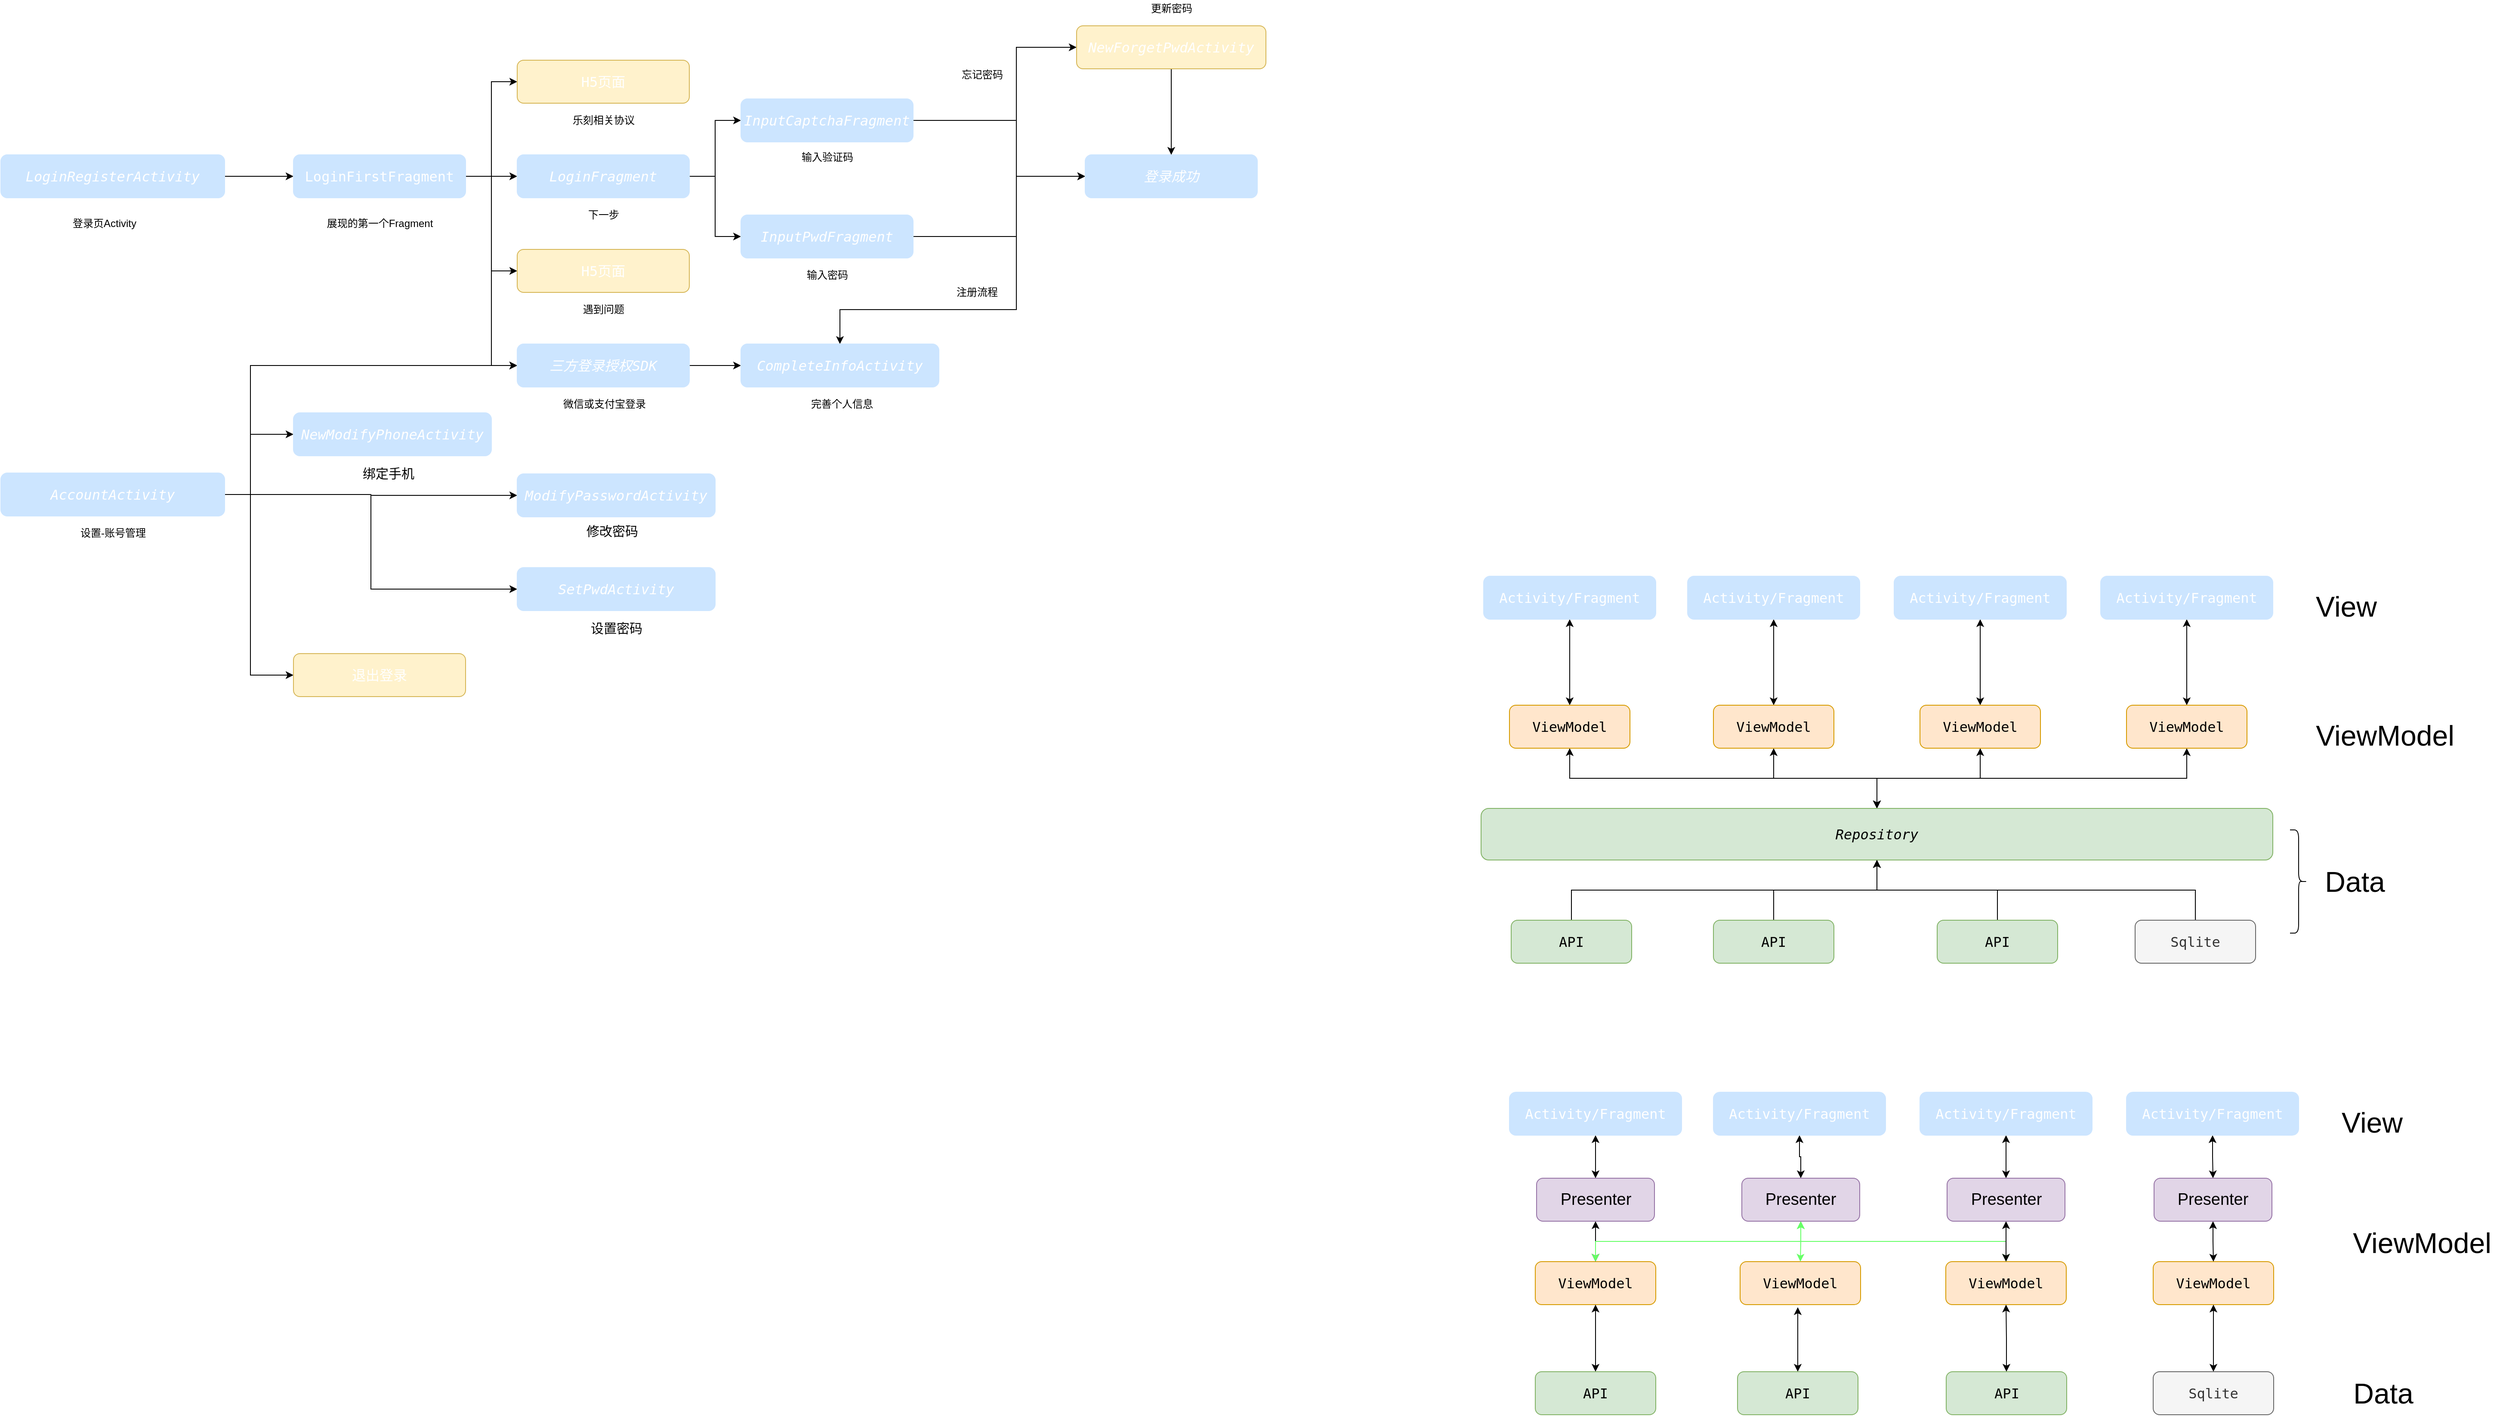 <mxfile version="14.8.4" type="github">
  <diagram id="nYQA_SCFP9z7AsmTdMuE" name="第 1 页">
    <mxGraphModel dx="1977" dy="1288" grid="1" gridSize="10" guides="1" tooltips="1" connect="1" arrows="1" fold="1" page="1" pageScale="1" pageWidth="3300" pageHeight="2339" math="0" shadow="0">
      <root>
        <mxCell id="0" />
        <mxCell id="1" parent="0" />
        <mxCell id="pK-iJ0P--daHXMUOZHyA-3" style="edgeStyle=orthogonalEdgeStyle;rounded=0;orthogonalLoop=1;jettySize=auto;html=1;exitX=1;exitY=0.5;exitDx=0;exitDy=0;fontColor=#FFFFFF;" parent="1" source="pK-iJ0P--daHXMUOZHyA-1" target="pK-iJ0P--daHXMUOZHyA-2" edge="1">
          <mxGeometry relative="1" as="geometry" />
        </mxCell>
        <mxCell id="pK-iJ0P--daHXMUOZHyA-1" value="&lt;pre style=&quot;font-family: menlo, monospace; font-size: 12pt;&quot;&gt;&lt;span style=&quot;font-style: italic;&quot;&gt;LoginRegisterActivity&lt;/span&gt;&lt;/pre&gt;" style="rounded=1;whiteSpace=wrap;html=1;fillColor=#cce5ff;fontColor=#FFFFFF;labelBackgroundColor=none;strokeColor=#CCE5FF;" parent="1" vertex="1">
          <mxGeometry x="220" y="490" width="260" height="50" as="geometry" />
        </mxCell>
        <mxCell id="pK-iJ0P--daHXMUOZHyA-9" style="edgeStyle=orthogonalEdgeStyle;rounded=0;orthogonalLoop=1;jettySize=auto;html=1;exitX=1;exitY=0.5;exitDx=0;exitDy=0;entryX=0;entryY=0.5;entryDx=0;entryDy=0;fontColor=#000000;" parent="1" source="pK-iJ0P--daHXMUOZHyA-2" target="pK-iJ0P--daHXMUOZHyA-6" edge="1">
          <mxGeometry relative="1" as="geometry" />
        </mxCell>
        <mxCell id="pK-iJ0P--daHXMUOZHyA-10" style="edgeStyle=orthogonalEdgeStyle;rounded=0;orthogonalLoop=1;jettySize=auto;html=1;exitX=1;exitY=0.5;exitDx=0;exitDy=0;entryX=0;entryY=0.5;entryDx=0;entryDy=0;fontColor=#000000;" parent="1" source="pK-iJ0P--daHXMUOZHyA-2" target="pK-iJ0P--daHXMUOZHyA-7" edge="1">
          <mxGeometry relative="1" as="geometry" />
        </mxCell>
        <mxCell id="pK-iJ0P--daHXMUOZHyA-11" style="edgeStyle=orthogonalEdgeStyle;rounded=0;orthogonalLoop=1;jettySize=auto;html=1;exitX=1;exitY=0.5;exitDx=0;exitDy=0;entryX=0;entryY=0.5;entryDx=0;entryDy=0;fontColor=#000000;" parent="1" source="pK-iJ0P--daHXMUOZHyA-2" target="pK-iJ0P--daHXMUOZHyA-8" edge="1">
          <mxGeometry relative="1" as="geometry" />
        </mxCell>
        <mxCell id="pK-iJ0P--daHXMUOZHyA-42" style="edgeStyle=orthogonalEdgeStyle;rounded=0;orthogonalLoop=1;jettySize=auto;html=1;exitX=1;exitY=0.5;exitDx=0;exitDy=0;entryX=0;entryY=0.5;entryDx=0;entryDy=0;fontSize=15;fontColor=#000000;" parent="1" source="pK-iJ0P--daHXMUOZHyA-2" target="pK-iJ0P--daHXMUOZHyA-38" edge="1">
          <mxGeometry relative="1" as="geometry" />
        </mxCell>
        <mxCell id="pK-iJ0P--daHXMUOZHyA-2" value="&lt;pre style=&quot;font-family: menlo, monospace; font-size: 12pt;&quot;&gt;LoginFirstFragment&lt;/pre&gt;" style="rounded=1;whiteSpace=wrap;html=1;labelBackgroundColor=none;fontColor=#FFFFFF;fillColor=#CCE5FF;strokeColor=#CCE5FF;" parent="1" vertex="1">
          <mxGeometry x="560" y="490" width="200" height="50" as="geometry" />
        </mxCell>
        <mxCell id="pK-iJ0P--daHXMUOZHyA-4" value="&lt;font color=&quot;#000000&quot;&gt;登录页Activity&lt;/font&gt;" style="text;html=1;align=center;verticalAlign=middle;resizable=0;points=[];autosize=1;strokeColor=none;fontColor=#FFFFFF;" parent="1" vertex="1">
          <mxGeometry x="295" y="560" width="90" height="20" as="geometry" />
        </mxCell>
        <mxCell id="pK-iJ0P--daHXMUOZHyA-5" value="展现的第一个Fragment&lt;br&gt;" style="text;html=1;align=center;verticalAlign=middle;resizable=0;points=[];autosize=1;strokeColor=none;" parent="1" vertex="1">
          <mxGeometry x="590" y="560" width="140" height="20" as="geometry" />
        </mxCell>
        <mxCell id="pK-iJ0P--daHXMUOZHyA-6" value="&lt;pre style=&quot;font-family: &amp;#34;menlo&amp;#34; , monospace ; font-size: 12pt&quot;&gt;H5页面&lt;/pre&gt;" style="rounded=1;whiteSpace=wrap;html=1;fillColor=#fff2cc;strokeColor=#d6b656;labelBackgroundColor=none;fontColor=#FFFFFF;" parent="1" vertex="1">
          <mxGeometry x="820" y="380" width="200" height="50" as="geometry" />
        </mxCell>
        <mxCell id="pK-iJ0P--daHXMUOZHyA-20" style="edgeStyle=orthogonalEdgeStyle;rounded=0;orthogonalLoop=1;jettySize=auto;html=1;exitX=1;exitY=0.5;exitDx=0;exitDy=0;entryX=0;entryY=0.5;entryDx=0;entryDy=0;fontColor=#000000;" parent="1" source="pK-iJ0P--daHXMUOZHyA-7" target="pK-iJ0P--daHXMUOZHyA-18" edge="1">
          <mxGeometry relative="1" as="geometry" />
        </mxCell>
        <mxCell id="pK-iJ0P--daHXMUOZHyA-21" style="edgeStyle=orthogonalEdgeStyle;rounded=0;orthogonalLoop=1;jettySize=auto;html=1;exitX=1;exitY=0.5;exitDx=0;exitDy=0;entryX=0;entryY=0.5;entryDx=0;entryDy=0;fontColor=#000000;" parent="1" source="pK-iJ0P--daHXMUOZHyA-7" target="pK-iJ0P--daHXMUOZHyA-19" edge="1">
          <mxGeometry relative="1" as="geometry" />
        </mxCell>
        <mxCell id="pK-iJ0P--daHXMUOZHyA-7" value="&lt;pre style=&quot;font-family: &amp;#34;menlo&amp;#34; , monospace ; font-size: 12pt&quot;&gt;&lt;pre style=&quot;font-family: &amp;#34;menlo&amp;#34; , monospace ; font-size: 12pt&quot;&gt;&lt;span style=&quot;font-style: italic&quot;&gt;LoginFragment&lt;/span&gt;&lt;/pre&gt;&lt;/pre&gt;" style="rounded=1;whiteSpace=wrap;html=1;labelBackgroundColor=none;fontColor=#FFFFFF;fillColor=#CCE5FF;strokeColor=#CCE5FF;" parent="1" vertex="1">
          <mxGeometry x="820" y="490" width="200" height="50" as="geometry" />
        </mxCell>
        <mxCell id="pK-iJ0P--daHXMUOZHyA-8" value="&lt;pre style=&quot;font-family: &amp;#34;menlo&amp;#34; , monospace ; font-size: 12pt&quot;&gt;H5页面&lt;/pre&gt;" style="rounded=1;whiteSpace=wrap;html=1;fillColor=#fff2cc;strokeColor=#d6b656;labelBackgroundColor=none;fontColor=#FFFFFF;" parent="1" vertex="1">
          <mxGeometry x="820" y="600" width="200" height="50" as="geometry" />
        </mxCell>
        <mxCell id="pK-iJ0P--daHXMUOZHyA-12" value="乐刻相关协议" style="text;html=1;align=center;verticalAlign=middle;resizable=0;points=[];autosize=1;strokeColor=none;" parent="1" vertex="1">
          <mxGeometry x="875" y="440" width="90" height="20" as="geometry" />
        </mxCell>
        <mxCell id="pK-iJ0P--daHXMUOZHyA-13" value="下一步" style="text;html=1;align=center;verticalAlign=middle;resizable=0;points=[];autosize=1;strokeColor=none;" parent="1" vertex="1">
          <mxGeometry x="895" y="550" width="50" height="20" as="geometry" />
        </mxCell>
        <mxCell id="pK-iJ0P--daHXMUOZHyA-14" value="遇到问题" style="text;html=1;align=center;verticalAlign=middle;resizable=0;points=[];autosize=1;strokeColor=none;" parent="1" vertex="1">
          <mxGeometry x="890" y="660" width="60" height="20" as="geometry" />
        </mxCell>
        <mxCell id="pK-iJ0P--daHXMUOZHyA-27" style="edgeStyle=orthogonalEdgeStyle;rounded=0;orthogonalLoop=1;jettySize=auto;html=1;exitX=1;exitY=0.5;exitDx=0;exitDy=0;entryX=0;entryY=0.5;entryDx=0;entryDy=0;fontColor=#000000;" parent="1" source="pK-iJ0P--daHXMUOZHyA-18" target="pK-iJ0P--daHXMUOZHyA-26" edge="1">
          <mxGeometry relative="1" as="geometry">
            <Array as="points">
              <mxPoint x="1400" y="450" />
              <mxPoint x="1400" y="515" />
            </Array>
          </mxGeometry>
        </mxCell>
        <mxCell id="pK-iJ0P--daHXMUOZHyA-50" style="edgeStyle=orthogonalEdgeStyle;rounded=0;orthogonalLoop=1;jettySize=auto;html=1;exitX=1;exitY=0.5;exitDx=0;exitDy=0;fontSize=15;fontColor=#000000;" parent="1" source="pK-iJ0P--daHXMUOZHyA-18" target="pK-iJ0P--daHXMUOZHyA-46" edge="1">
          <mxGeometry relative="1" as="geometry">
            <Array as="points">
              <mxPoint x="1400" y="450" />
              <mxPoint x="1400" y="670" />
              <mxPoint x="1195" y="670" />
            </Array>
          </mxGeometry>
        </mxCell>
        <mxCell id="pK-iJ0P--daHXMUOZHyA-18" value="&lt;pre style=&quot;font-family: &amp;#34;menlo&amp;#34; , monospace ; font-size: 12pt&quot;&gt;&lt;pre style=&quot;font-family: &amp;#34;menlo&amp;#34; , monospace ; font-size: 12pt&quot;&gt;&lt;pre style=&quot;font-family: &amp;#34;menlo&amp;#34; , monospace ; font-size: 12pt&quot;&gt;&lt;span style=&quot;font-style: italic&quot;&gt;InputCaptchaFragment&lt;/span&gt;&lt;/pre&gt;&lt;/pre&gt;&lt;/pre&gt;" style="rounded=1;whiteSpace=wrap;html=1;labelBackgroundColor=none;fontColor=#FFFFFF;fillColor=#CCE5FF;strokeColor=#CCE5FF;" parent="1" vertex="1">
          <mxGeometry x="1080" y="425" width="200" height="50" as="geometry" />
        </mxCell>
        <mxCell id="pK-iJ0P--daHXMUOZHyA-28" style="edgeStyle=orthogonalEdgeStyle;rounded=0;orthogonalLoop=1;jettySize=auto;html=1;exitX=1;exitY=0.5;exitDx=0;exitDy=0;entryX=0;entryY=0.5;entryDx=0;entryDy=0;fontColor=#000000;" parent="1" source="pK-iJ0P--daHXMUOZHyA-19" target="pK-iJ0P--daHXMUOZHyA-26" edge="1">
          <mxGeometry relative="1" as="geometry">
            <Array as="points">
              <mxPoint x="1400" y="585" />
              <mxPoint x="1400" y="515" />
            </Array>
          </mxGeometry>
        </mxCell>
        <mxCell id="pK-iJ0P--daHXMUOZHyA-48" style="edgeStyle=orthogonalEdgeStyle;rounded=0;orthogonalLoop=1;jettySize=auto;html=1;exitX=1;exitY=0.5;exitDx=0;exitDy=0;entryX=0;entryY=0.5;entryDx=0;entryDy=0;fontSize=15;fontColor=#000000;" parent="1" source="pK-iJ0P--daHXMUOZHyA-19" target="pK-iJ0P--daHXMUOZHyA-31" edge="1">
          <mxGeometry relative="1" as="geometry">
            <Array as="points">
              <mxPoint x="1400" y="585" />
              <mxPoint x="1400" y="365" />
            </Array>
          </mxGeometry>
        </mxCell>
        <mxCell id="pK-iJ0P--daHXMUOZHyA-19" value="&lt;pre style=&quot;font-family: &amp;#34;menlo&amp;#34; , monospace ; font-size: 12pt&quot;&gt;&lt;pre style=&quot;font-family: &amp;#34;menlo&amp;#34; , monospace ; font-size: 12pt&quot;&gt;&lt;pre style=&quot;font-family: &amp;#34;menlo&amp;#34; , monospace ; font-size: 12pt&quot;&gt;&lt;span style=&quot;font-style: italic&quot;&gt;InputPwdFragment&lt;/span&gt;&lt;/pre&gt;&lt;/pre&gt;&lt;/pre&gt;" style="rounded=1;whiteSpace=wrap;html=1;labelBackgroundColor=none;fontColor=#FFFFFF;fillColor=#CCE5FF;strokeColor=#CCE5FF;" parent="1" vertex="1">
          <mxGeometry x="1080" y="560" width="200" height="50" as="geometry" />
        </mxCell>
        <mxCell id="pK-iJ0P--daHXMUOZHyA-22" value="输入验证码" style="text;html=1;align=center;verticalAlign=middle;resizable=0;points=[];autosize=1;strokeColor=none;" parent="1" vertex="1">
          <mxGeometry x="1140" y="483" width="80" height="20" as="geometry" />
        </mxCell>
        <mxCell id="pK-iJ0P--daHXMUOZHyA-23" value="输入密码" style="text;html=1;align=center;verticalAlign=middle;resizable=0;points=[];autosize=1;strokeColor=none;" parent="1" vertex="1">
          <mxGeometry x="1150" y="620" width="60" height="20" as="geometry" />
        </mxCell>
        <mxCell id="pK-iJ0P--daHXMUOZHyA-26" value="&lt;pre style=&quot;font-family: &amp;#34;menlo&amp;#34; , monospace ; font-size: 12pt&quot;&gt;&lt;pre style=&quot;font-family: &amp;#34;menlo&amp;#34; , monospace ; font-size: 12pt&quot;&gt;&lt;span style=&quot;font-style: italic&quot;&gt;登录成功&lt;/span&gt;&lt;/pre&gt;&lt;/pre&gt;" style="rounded=1;whiteSpace=wrap;html=1;labelBackgroundColor=none;fontColor=#FFFFFF;fillColor=#CCE5FF;strokeColor=#CCE5FF;" parent="1" vertex="1">
          <mxGeometry x="1480" y="490" width="200" height="50" as="geometry" />
        </mxCell>
        <mxCell id="pK-iJ0P--daHXMUOZHyA-30" value="忘记密码" style="text;html=1;align=center;verticalAlign=middle;resizable=0;points=[];autosize=1;strokeColor=none;fontColor=#000000;" parent="1" vertex="1">
          <mxGeometry x="1330" y="387" width="60" height="20" as="geometry" />
        </mxCell>
        <mxCell id="pK-iJ0P--daHXMUOZHyA-49" style="edgeStyle=orthogonalEdgeStyle;rounded=0;orthogonalLoop=1;jettySize=auto;html=1;exitX=0.5;exitY=1;exitDx=0;exitDy=0;fontSize=15;fontColor=#000000;" parent="1" source="pK-iJ0P--daHXMUOZHyA-31" target="pK-iJ0P--daHXMUOZHyA-26" edge="1">
          <mxGeometry relative="1" as="geometry" />
        </mxCell>
        <mxCell id="pK-iJ0P--daHXMUOZHyA-31" value="&lt;pre style=&quot;font-family: &amp;#34;menlo&amp;#34; , monospace ; font-size: 12pt&quot;&gt;&lt;pre style=&quot;font-family: &amp;#34;menlo&amp;#34; , monospace ; font-size: 12pt&quot;&gt;&lt;span style=&quot;font-style: italic&quot;&gt;NewForgetPwdActivity&lt;/span&gt;&lt;/pre&gt;&lt;/pre&gt;" style="rounded=1;whiteSpace=wrap;html=1;fillColor=#fff2cc;strokeColor=#d6b656;labelBackgroundColor=none;fontColor=#FFFFFF;" parent="1" vertex="1">
          <mxGeometry x="1470" y="340" width="220" height="50" as="geometry" />
        </mxCell>
        <mxCell id="pK-iJ0P--daHXMUOZHyA-33" value="更新密码" style="text;html=1;align=center;verticalAlign=middle;resizable=0;points=[];autosize=1;strokeColor=none;fontColor=#000000;" parent="1" vertex="1">
          <mxGeometry x="1550" y="310" width="60" height="20" as="geometry" />
        </mxCell>
        <mxCell id="pK-iJ0P--daHXMUOZHyA-44" style="edgeStyle=orthogonalEdgeStyle;rounded=0;orthogonalLoop=1;jettySize=auto;html=1;exitX=1;exitY=0.5;exitDx=0;exitDy=0;entryX=0;entryY=0.5;entryDx=0;entryDy=0;fontSize=15;fontColor=#000000;" parent="1" source="pK-iJ0P--daHXMUOZHyA-35" target="pK-iJ0P--daHXMUOZHyA-38" edge="1">
          <mxGeometry relative="1" as="geometry">
            <Array as="points">
              <mxPoint x="510" y="885" />
              <mxPoint x="510" y="735" />
            </Array>
          </mxGeometry>
        </mxCell>
        <mxCell id="pK-iJ0P--daHXMUOZHyA-45" style="edgeStyle=orthogonalEdgeStyle;rounded=0;orthogonalLoop=1;jettySize=auto;html=1;exitX=1;exitY=0.5;exitDx=0;exitDy=0;entryX=0;entryY=0.5;entryDx=0;entryDy=0;fontSize=15;fontColor=#000000;" parent="1" source="pK-iJ0P--daHXMUOZHyA-35" target="pK-iJ0P--daHXMUOZHyA-41" edge="1">
          <mxGeometry relative="1" as="geometry">
            <Array as="points">
              <mxPoint x="510" y="885" />
              <mxPoint x="510" y="815" />
            </Array>
          </mxGeometry>
        </mxCell>
        <mxCell id="pK-iJ0P--daHXMUOZHyA-56" style="edgeStyle=orthogonalEdgeStyle;rounded=0;orthogonalLoop=1;jettySize=auto;html=1;exitX=1;exitY=0.5;exitDx=0;exitDy=0;entryX=0;entryY=0.5;entryDx=0;entryDy=0;fontSize=15;fontColor=#000000;" parent="1" source="pK-iJ0P--daHXMUOZHyA-35" target="pK-iJ0P--daHXMUOZHyA-53" edge="1">
          <mxGeometry relative="1" as="geometry" />
        </mxCell>
        <mxCell id="pK-iJ0P--daHXMUOZHyA-57" style="edgeStyle=orthogonalEdgeStyle;rounded=0;orthogonalLoop=1;jettySize=auto;html=1;exitX=1;exitY=0.5;exitDx=0;exitDy=0;entryX=0;entryY=0.5;entryDx=0;entryDy=0;fontSize=15;fontColor=#000000;" parent="1" source="pK-iJ0P--daHXMUOZHyA-35" target="pK-iJ0P--daHXMUOZHyA-54" edge="1">
          <mxGeometry relative="1" as="geometry" />
        </mxCell>
        <mxCell id="pK-iJ0P--daHXMUOZHyA-62" style="edgeStyle=orthogonalEdgeStyle;rounded=0;orthogonalLoop=1;jettySize=auto;html=1;exitX=1;exitY=0.5;exitDx=0;exitDy=0;entryX=0;entryY=0.5;entryDx=0;entryDy=0;fontSize=15;fontColor=#000000;" parent="1" source="pK-iJ0P--daHXMUOZHyA-35" target="pK-iJ0P--daHXMUOZHyA-61" edge="1">
          <mxGeometry relative="1" as="geometry">
            <Array as="points">
              <mxPoint x="510" y="885" />
              <mxPoint x="510" y="1095" />
            </Array>
          </mxGeometry>
        </mxCell>
        <mxCell id="pK-iJ0P--daHXMUOZHyA-35" value="&lt;pre style=&quot;font-family: &amp;#34;menlo&amp;#34; , monospace ; font-size: 12pt&quot;&gt;&lt;pre style=&quot;font-family: &amp;#34;menlo&amp;#34; , monospace ; font-size: 12pt&quot;&gt;&lt;span style=&quot;font-style: italic&quot;&gt;AccountActivity&lt;/span&gt;&lt;/pre&gt;&lt;/pre&gt;" style="rounded=1;whiteSpace=wrap;html=1;fillColor=#cce5ff;fontColor=#FFFFFF;labelBackgroundColor=none;strokeColor=#CCE5FF;" parent="1" vertex="1">
          <mxGeometry x="220" y="860" width="260" height="50" as="geometry" />
        </mxCell>
        <mxCell id="pK-iJ0P--daHXMUOZHyA-37" value="&lt;font color=&quot;#000000&quot;&gt;设置-账号管理&lt;/font&gt;" style="text;html=1;align=center;verticalAlign=middle;resizable=0;points=[];autosize=1;strokeColor=none;fontColor=#FFFFFF;" parent="1" vertex="1">
          <mxGeometry x="305" y="920" width="90" height="20" as="geometry" />
        </mxCell>
        <mxCell id="pK-iJ0P--daHXMUOZHyA-47" style="edgeStyle=orthogonalEdgeStyle;rounded=0;orthogonalLoop=1;jettySize=auto;html=1;exitX=1;exitY=0.5;exitDx=0;exitDy=0;entryX=0;entryY=0.5;entryDx=0;entryDy=0;fontSize=15;fontColor=#000000;" parent="1" source="pK-iJ0P--daHXMUOZHyA-38" target="pK-iJ0P--daHXMUOZHyA-46" edge="1">
          <mxGeometry relative="1" as="geometry" />
        </mxCell>
        <mxCell id="pK-iJ0P--daHXMUOZHyA-38" value="&lt;pre style=&quot;font-family: &amp;#34;menlo&amp;#34; , monospace ; font-size: 12pt&quot;&gt;&lt;pre style=&quot;font-family: &amp;#34;menlo&amp;#34; , monospace ; font-size: 12pt&quot;&gt;&lt;pre style=&quot;font-family: &amp;#34;menlo&amp;#34; , monospace ; font-size: 12pt&quot;&gt;&lt;i&gt;三方登录授权SDK&lt;/i&gt;&lt;/pre&gt;&lt;/pre&gt;&lt;/pre&gt;" style="rounded=1;whiteSpace=wrap;html=1;labelBackgroundColor=none;fontColor=#FFFFFF;fillColor=#CCE5FF;strokeColor=#CCE5FF;" parent="1" vertex="1">
          <mxGeometry x="820" y="710" width="200" height="50" as="geometry" />
        </mxCell>
        <mxCell id="pK-iJ0P--daHXMUOZHyA-41" value="&lt;pre style=&quot;font-family: &amp;#34;menlo&amp;#34; , monospace ; font-size: 12pt&quot;&gt;&lt;pre style=&quot;font-family: &amp;#34;menlo&amp;#34; , monospace ; font-size: 12pt&quot;&gt;&lt;pre style=&quot;font-family: &amp;#34;menlo&amp;#34; , monospace ; font-size: 12pt&quot;&gt;&lt;span style=&quot;font-style: italic&quot;&gt;NewModifyPhoneActivity&lt;/span&gt;&lt;/pre&gt;&lt;/pre&gt;&lt;/pre&gt;" style="rounded=1;whiteSpace=wrap;html=1;labelBackgroundColor=none;fontColor=#FFFFFF;fillColor=#CCE5FF;strokeColor=#CCE5FF;" parent="1" vertex="1">
          <mxGeometry x="560" y="790" width="230" height="50" as="geometry" />
        </mxCell>
        <mxCell id="pK-iJ0P--daHXMUOZHyA-43" value="微信或支付宝登录" style="text;html=1;align=center;verticalAlign=middle;resizable=0;points=[];autosize=1;strokeColor=none;" parent="1" vertex="1">
          <mxGeometry x="866" y="770" width="110" height="20" as="geometry" />
        </mxCell>
        <mxCell id="pK-iJ0P--daHXMUOZHyA-46" value="&lt;pre style=&quot;font-family: &amp;#34;menlo&amp;#34; , monospace ; font-size: 12pt&quot;&gt;&lt;pre style=&quot;font-family: &amp;#34;menlo&amp;#34; , monospace ; font-size: 12pt&quot;&gt;&lt;pre style=&quot;font-family: &amp;#34;menlo&amp;#34; , monospace ; font-size: 12pt&quot;&gt;&lt;pre style=&quot;font-family: &amp;#34;menlo&amp;#34; , monospace ; font-size: 12pt&quot;&gt;&lt;span style=&quot;font-style: italic&quot;&gt;CompleteInfoActivity&lt;/span&gt;&lt;/pre&gt;&lt;/pre&gt;&lt;/pre&gt;&lt;/pre&gt;" style="rounded=1;whiteSpace=wrap;html=1;labelBackgroundColor=none;fontColor=#FFFFFF;fillColor=#CCE5FF;strokeColor=#CCE5FF;" parent="1" vertex="1">
          <mxGeometry x="1080" y="710" width="230" height="50" as="geometry" />
        </mxCell>
        <mxCell id="pK-iJ0P--daHXMUOZHyA-51" value="注册流程" style="text;html=1;align=center;verticalAlign=middle;resizable=0;points=[];autosize=1;strokeColor=none;" parent="1" vertex="1">
          <mxGeometry x="1324" y="640" width="60" height="20" as="geometry" />
        </mxCell>
        <mxCell id="pK-iJ0P--daHXMUOZHyA-52" value="完善个人信息" style="text;html=1;align=center;verticalAlign=middle;resizable=0;points=[];autosize=1;strokeColor=none;" parent="1" vertex="1">
          <mxGeometry x="1152" y="770" width="90" height="20" as="geometry" />
        </mxCell>
        <mxCell id="pK-iJ0P--daHXMUOZHyA-53" value="&lt;pre style=&quot;font-family: &amp;#34;menlo&amp;#34; , monospace ; font-size: 12pt&quot;&gt;&lt;pre style=&quot;font-family: &amp;#34;menlo&amp;#34; , monospace ; font-size: 12pt&quot;&gt;&lt;pre style=&quot;font-family: &amp;#34;menlo&amp;#34; , monospace ; font-size: 12pt&quot;&gt;&lt;pre style=&quot;font-family: &amp;#34;menlo&amp;#34; , monospace ; font-size: 12pt&quot;&gt;&lt;span style=&quot;font-style: italic&quot;&gt;ModifyPasswordActivity&lt;/span&gt;&lt;/pre&gt;&lt;/pre&gt;&lt;/pre&gt;&lt;/pre&gt;" style="rounded=1;whiteSpace=wrap;html=1;labelBackgroundColor=none;fontColor=#FFFFFF;fillColor=#CCE5FF;strokeColor=#CCE5FF;" parent="1" vertex="1">
          <mxGeometry x="820" y="861" width="230" height="50" as="geometry" />
        </mxCell>
        <mxCell id="pK-iJ0P--daHXMUOZHyA-54" value="&lt;pre style=&quot;font-family: &amp;#34;menlo&amp;#34; , monospace ; font-size: 12pt&quot;&gt;&lt;pre style=&quot;font-family: &amp;#34;menlo&amp;#34; , monospace ; font-size: 12pt&quot;&gt;&lt;pre style=&quot;font-family: &amp;#34;menlo&amp;#34; , monospace ; font-size: 12pt&quot;&gt;&lt;pre style=&quot;font-family: &amp;#34;menlo&amp;#34; , monospace ; font-size: 12pt&quot;&gt;&lt;span style=&quot;font-style: italic&quot;&gt;SetPwdActivity&lt;/span&gt;&lt;/pre&gt;&lt;/pre&gt;&lt;/pre&gt;&lt;/pre&gt;" style="rounded=1;whiteSpace=wrap;html=1;labelBackgroundColor=none;fontColor=#FFFFFF;fillColor=#CCE5FF;strokeColor=#CCE5FF;" parent="1" vertex="1">
          <mxGeometry x="820" y="970" width="230" height="50" as="geometry" />
        </mxCell>
        <mxCell id="pK-iJ0P--daHXMUOZHyA-58" value="修改密码" style="text;html=1;align=center;verticalAlign=middle;resizable=0;points=[];autosize=1;strokeColor=none;fontSize=15;fontColor=#000000;" parent="1" vertex="1">
          <mxGeometry x="890" y="917" width="80" height="20" as="geometry" />
        </mxCell>
        <mxCell id="pK-iJ0P--daHXMUOZHyA-59" value="设置密码" style="text;html=1;align=center;verticalAlign=middle;resizable=0;points=[];autosize=1;strokeColor=none;fontSize=15;fontColor=#000000;" parent="1" vertex="1">
          <mxGeometry x="895" y="1030" width="80" height="20" as="geometry" />
        </mxCell>
        <mxCell id="pK-iJ0P--daHXMUOZHyA-60" value="绑定手机" style="text;html=1;align=center;verticalAlign=middle;resizable=0;points=[];autosize=1;strokeColor=none;fontSize=15;fontColor=#000000;" parent="1" vertex="1">
          <mxGeometry x="630" y="850" width="80" height="20" as="geometry" />
        </mxCell>
        <mxCell id="pK-iJ0P--daHXMUOZHyA-61" value="&lt;pre style=&quot;font-family: &amp;#34;menlo&amp;#34; , monospace ; font-size: 12pt&quot;&gt;退出登录&lt;/pre&gt;" style="rounded=1;whiteSpace=wrap;html=1;fillColor=#fff2cc;strokeColor=#d6b656;labelBackgroundColor=none;fontColor=#FFFFFF;" parent="1" vertex="1">
          <mxGeometry x="560" y="1070" width="200" height="50" as="geometry" />
        </mxCell>
        <mxCell id="swmCxyYWp5-1yYj6oShY-10" style="edgeStyle=orthogonalEdgeStyle;rounded=0;orthogonalLoop=1;jettySize=auto;html=1;exitX=0.5;exitY=1;exitDx=0;exitDy=0;entryX=0.5;entryY=0;entryDx=0;entryDy=0;startArrow=classic;startFill=1;" edge="1" parent="1" source="swmCxyYWp5-1yYj6oShY-1" target="swmCxyYWp5-1yYj6oShY-6">
          <mxGeometry relative="1" as="geometry" />
        </mxCell>
        <mxCell id="swmCxyYWp5-1yYj6oShY-1" value="&lt;pre style=&quot;font-family: &amp;#34;menlo&amp;#34; , monospace ; font-size: 12pt&quot;&gt;&lt;pre style=&quot;font-family: &amp;#34;menlo&amp;#34; , monospace ; font-size: 12pt&quot;&gt;Activity/Fragment&lt;/pre&gt;&lt;/pre&gt;" style="rounded=1;whiteSpace=wrap;html=1;labelBackgroundColor=none;fontColor=#FFFFFF;fillColor=#CCE5FF;strokeColor=#CCE5FF;" vertex="1" parent="1">
          <mxGeometry x="2180" y="980" width="200" height="50" as="geometry" />
        </mxCell>
        <mxCell id="swmCxyYWp5-1yYj6oShY-12" style="edgeStyle=orthogonalEdgeStyle;rounded=0;orthogonalLoop=1;jettySize=auto;html=1;exitX=0.5;exitY=1;exitDx=0;exitDy=0;startArrow=classic;startFill=1;" edge="1" parent="1" source="swmCxyYWp5-1yYj6oShY-2" target="swmCxyYWp5-1yYj6oShY-8">
          <mxGeometry relative="1" as="geometry" />
        </mxCell>
        <mxCell id="swmCxyYWp5-1yYj6oShY-2" value="&lt;pre style=&quot;font-family: &amp;#34;menlo&amp;#34; , monospace ; font-size: 12pt&quot;&gt;&lt;pre style=&quot;font-family: &amp;#34;menlo&amp;#34; , monospace ; font-size: 12pt&quot;&gt;Activity/Fragment&lt;/pre&gt;&lt;/pre&gt;" style="rounded=1;whiteSpace=wrap;html=1;labelBackgroundColor=none;fontColor=#FFFFFF;fillColor=#CCE5FF;strokeColor=#CCE5FF;" vertex="1" parent="1">
          <mxGeometry x="2660" y="980" width="200" height="50" as="geometry" />
        </mxCell>
        <mxCell id="swmCxyYWp5-1yYj6oShY-9" style="edgeStyle=orthogonalEdgeStyle;rounded=0;orthogonalLoop=1;jettySize=auto;html=1;exitX=0.5;exitY=1;exitDx=0;exitDy=0;entryX=0.5;entryY=0;entryDx=0;entryDy=0;startArrow=classic;startFill=1;" edge="1" parent="1" source="swmCxyYWp5-1yYj6oShY-3" target="swmCxyYWp5-1yYj6oShY-5">
          <mxGeometry relative="1" as="geometry" />
        </mxCell>
        <mxCell id="swmCxyYWp5-1yYj6oShY-3" value="&lt;pre style=&quot;font-family: &amp;#34;menlo&amp;#34; , monospace ; font-size: 12pt&quot;&gt;&lt;pre style=&quot;font-family: &amp;#34;menlo&amp;#34; , monospace ; font-size: 12pt&quot;&gt;Activity/Fragment&lt;/pre&gt;&lt;/pre&gt;" style="rounded=1;whiteSpace=wrap;html=1;labelBackgroundColor=none;fontColor=#FFFFFF;fillColor=#CCE5FF;strokeColor=#CCE5FF;" vertex="1" parent="1">
          <mxGeometry x="1943" y="980" width="200" height="50" as="geometry" />
        </mxCell>
        <mxCell id="swmCxyYWp5-1yYj6oShY-11" style="edgeStyle=orthogonalEdgeStyle;rounded=0;orthogonalLoop=1;jettySize=auto;html=1;exitX=0.5;exitY=1;exitDx=0;exitDy=0;entryX=0.5;entryY=0;entryDx=0;entryDy=0;startArrow=classic;startFill=1;" edge="1" parent="1" source="swmCxyYWp5-1yYj6oShY-4" target="swmCxyYWp5-1yYj6oShY-7">
          <mxGeometry relative="1" as="geometry" />
        </mxCell>
        <mxCell id="swmCxyYWp5-1yYj6oShY-4" value="&lt;pre style=&quot;font-family: &amp;#34;menlo&amp;#34; , monospace ; font-size: 12pt&quot;&gt;&lt;pre style=&quot;font-family: &amp;#34;menlo&amp;#34; , monospace ; font-size: 12pt&quot;&gt;Activity/Fragment&lt;/pre&gt;&lt;/pre&gt;" style="rounded=1;whiteSpace=wrap;html=1;labelBackgroundColor=none;fontColor=#FFFFFF;fillColor=#CCE5FF;strokeColor=#CCE5FF;" vertex="1" parent="1">
          <mxGeometry x="2420" y="980" width="200" height="50" as="geometry" />
        </mxCell>
        <mxCell id="swmCxyYWp5-1yYj6oShY-15" style="edgeStyle=orthogonalEdgeStyle;rounded=0;orthogonalLoop=1;jettySize=auto;html=1;exitX=0.5;exitY=1;exitDx=0;exitDy=0;startArrow=classic;startFill=1;" edge="1" parent="1" source="swmCxyYWp5-1yYj6oShY-5" target="swmCxyYWp5-1yYj6oShY-13">
          <mxGeometry relative="1" as="geometry" />
        </mxCell>
        <mxCell id="swmCxyYWp5-1yYj6oShY-5" value="&lt;pre style=&quot;font-family: &amp;#34;menlo&amp;#34; , monospace ; font-size: 12pt&quot;&gt;&lt;pre style=&quot;font-family: &amp;#34;menlo&amp;#34; , monospace ; font-size: 12pt&quot;&gt;ViewModel&lt;/pre&gt;&lt;/pre&gt;" style="rounded=1;whiteSpace=wrap;html=1;labelBackgroundColor=none;fillColor=#ffe6cc;strokeColor=#d79b00;" vertex="1" parent="1">
          <mxGeometry x="1973" y="1130" width="140" height="50" as="geometry" />
        </mxCell>
        <mxCell id="swmCxyYWp5-1yYj6oShY-17" style="edgeStyle=orthogonalEdgeStyle;rounded=0;orthogonalLoop=1;jettySize=auto;html=1;exitX=0.5;exitY=1;exitDx=0;exitDy=0;entryX=0.5;entryY=0;entryDx=0;entryDy=0;startArrow=classic;startFill=1;" edge="1" parent="1" source="swmCxyYWp5-1yYj6oShY-6" target="swmCxyYWp5-1yYj6oShY-13">
          <mxGeometry relative="1" as="geometry" />
        </mxCell>
        <mxCell id="swmCxyYWp5-1yYj6oShY-6" value="&lt;pre style=&quot;font-family: &amp;#34;menlo&amp;#34; , monospace ; font-size: 12pt&quot;&gt;&lt;pre style=&quot;font-family: &amp;#34;menlo&amp;#34; , monospace ; font-size: 12pt&quot;&gt;ViewModel&lt;/pre&gt;&lt;/pre&gt;" style="rounded=1;whiteSpace=wrap;html=1;labelBackgroundColor=none;fillColor=#ffe6cc;strokeColor=#d79b00;" vertex="1" parent="1">
          <mxGeometry x="2210" y="1130" width="140" height="50" as="geometry" />
        </mxCell>
        <mxCell id="swmCxyYWp5-1yYj6oShY-19" style="edgeStyle=orthogonalEdgeStyle;rounded=0;orthogonalLoop=1;jettySize=auto;html=1;exitX=0.5;exitY=1;exitDx=0;exitDy=0;entryX=0.5;entryY=0;entryDx=0;entryDy=0;startArrow=classic;startFill=1;" edge="1" parent="1" source="swmCxyYWp5-1yYj6oShY-7" target="swmCxyYWp5-1yYj6oShY-13">
          <mxGeometry relative="1" as="geometry" />
        </mxCell>
        <mxCell id="swmCxyYWp5-1yYj6oShY-7" value="&lt;pre style=&quot;font-family: &amp;#34;menlo&amp;#34; , monospace ; font-size: 12pt&quot;&gt;&lt;pre style=&quot;font-family: &amp;#34;menlo&amp;#34; , monospace ; font-size: 12pt&quot;&gt;ViewModel&lt;/pre&gt;&lt;/pre&gt;" style="rounded=1;whiteSpace=wrap;html=1;labelBackgroundColor=none;fillColor=#ffe6cc;strokeColor=#d79b00;" vertex="1" parent="1">
          <mxGeometry x="2450" y="1130" width="140" height="50" as="geometry" />
        </mxCell>
        <mxCell id="swmCxyYWp5-1yYj6oShY-20" style="edgeStyle=orthogonalEdgeStyle;rounded=0;orthogonalLoop=1;jettySize=auto;html=1;exitX=0.5;exitY=1;exitDx=0;exitDy=0;entryX=0.5;entryY=0;entryDx=0;entryDy=0;startArrow=classic;startFill=1;" edge="1" parent="1" source="swmCxyYWp5-1yYj6oShY-8" target="swmCxyYWp5-1yYj6oShY-13">
          <mxGeometry relative="1" as="geometry" />
        </mxCell>
        <mxCell id="swmCxyYWp5-1yYj6oShY-8" value="&lt;pre style=&quot;font-family: &amp;#34;menlo&amp;#34; , monospace ; font-size: 12pt&quot;&gt;&lt;pre style=&quot;font-family: &amp;#34;menlo&amp;#34; , monospace ; font-size: 12pt&quot;&gt;ViewModel&lt;/pre&gt;&lt;/pre&gt;" style="rounded=1;whiteSpace=wrap;html=1;labelBackgroundColor=none;fillColor=#ffe6cc;strokeColor=#d79b00;" vertex="1" parent="1">
          <mxGeometry x="2690" y="1130" width="140" height="50" as="geometry" />
        </mxCell>
        <mxCell id="swmCxyYWp5-1yYj6oShY-13" value="&lt;pre style=&quot;font-family: &amp;#34;menlo&amp;#34; , monospace ; font-size: 12pt&quot;&gt;&lt;span style=&quot;font-style: italic&quot;&gt;Repository&lt;/span&gt;&lt;/pre&gt;" style="rounded=1;whiteSpace=wrap;html=1;fillColor=#d5e8d4;strokeColor=#82b366;" vertex="1" parent="1">
          <mxGeometry x="1940" y="1250" width="920" height="60" as="geometry" />
        </mxCell>
        <mxCell id="swmCxyYWp5-1yYj6oShY-35" style="edgeStyle=orthogonalEdgeStyle;rounded=0;orthogonalLoop=1;jettySize=auto;html=1;exitX=0.5;exitY=0;exitDx=0;exitDy=0;entryX=0.5;entryY=1;entryDx=0;entryDy=0;" edge="1" parent="1" source="swmCxyYWp5-1yYj6oShY-22" target="swmCxyYWp5-1yYj6oShY-13">
          <mxGeometry relative="1" as="geometry" />
        </mxCell>
        <mxCell id="swmCxyYWp5-1yYj6oShY-22" value="&lt;pre style=&quot;font-family: &amp;#34;menlo&amp;#34; , monospace ; font-size: 12pt&quot;&gt;&lt;pre style=&quot;font-family: &amp;#34;menlo&amp;#34; , monospace ; font-size: 12pt&quot;&gt;API&lt;/pre&gt;&lt;/pre&gt;" style="rounded=1;whiteSpace=wrap;html=1;labelBackgroundColor=none;fillColor=#d5e8d4;strokeColor=#82b366;" vertex="1" parent="1">
          <mxGeometry x="2210" y="1380" width="140" height="50" as="geometry" />
        </mxCell>
        <mxCell id="swmCxyYWp5-1yYj6oShY-33" style="edgeStyle=orthogonalEdgeStyle;rounded=0;orthogonalLoop=1;jettySize=auto;html=1;exitX=0.5;exitY=0;exitDx=0;exitDy=0;" edge="1" parent="1" source="swmCxyYWp5-1yYj6oShY-26" target="swmCxyYWp5-1yYj6oShY-13">
          <mxGeometry relative="1" as="geometry" />
        </mxCell>
        <mxCell id="swmCxyYWp5-1yYj6oShY-26" value="&lt;pre style=&quot;font-family: &amp;#34;menlo&amp;#34; , monospace ; font-size: 12pt&quot;&gt;&lt;pre style=&quot;font-family: &amp;#34;menlo&amp;#34; , monospace ; font-size: 12pt&quot;&gt;API&lt;/pre&gt;&lt;/pre&gt;" style="rounded=1;whiteSpace=wrap;html=1;labelBackgroundColor=none;fillColor=#d5e8d4;strokeColor=#82b366;" vertex="1" parent="1">
          <mxGeometry x="1975" y="1380" width="140" height="50" as="geometry" />
        </mxCell>
        <mxCell id="swmCxyYWp5-1yYj6oShY-38" style="edgeStyle=orthogonalEdgeStyle;rounded=0;orthogonalLoop=1;jettySize=auto;html=1;exitX=0.5;exitY=0;exitDx=0;exitDy=0;entryX=0.5;entryY=1;entryDx=0;entryDy=0;" edge="1" parent="1" source="swmCxyYWp5-1yYj6oShY-27" target="swmCxyYWp5-1yYj6oShY-13">
          <mxGeometry relative="1" as="geometry" />
        </mxCell>
        <mxCell id="swmCxyYWp5-1yYj6oShY-27" value="&lt;pre style=&quot;font-family: &amp;#34;menlo&amp;#34; , monospace ; font-size: 12pt&quot;&gt;&lt;pre style=&quot;font-family: &amp;#34;menlo&amp;#34; , monospace ; font-size: 12pt&quot;&gt;API&lt;/pre&gt;&lt;/pre&gt;" style="rounded=1;whiteSpace=wrap;html=1;labelBackgroundColor=none;fillColor=#d5e8d4;strokeColor=#82b366;" vertex="1" parent="1">
          <mxGeometry x="2470" y="1380" width="140" height="50" as="geometry" />
        </mxCell>
        <mxCell id="swmCxyYWp5-1yYj6oShY-36" style="edgeStyle=orthogonalEdgeStyle;rounded=0;orthogonalLoop=1;jettySize=auto;html=1;exitX=0.5;exitY=0;exitDx=0;exitDy=0;entryX=0.5;entryY=1;entryDx=0;entryDy=0;" edge="1" parent="1" source="swmCxyYWp5-1yYj6oShY-28" target="swmCxyYWp5-1yYj6oShY-13">
          <mxGeometry relative="1" as="geometry" />
        </mxCell>
        <mxCell id="swmCxyYWp5-1yYj6oShY-28" value="&lt;pre style=&quot;font-family: &amp;#34;menlo&amp;#34; , monospace ; font-size: 12pt&quot;&gt;&lt;pre style=&quot;font-family: &amp;#34;menlo&amp;#34; , monospace ; font-size: 12pt&quot;&gt;Sqlite&lt;/pre&gt;&lt;/pre&gt;" style="rounded=1;whiteSpace=wrap;html=1;labelBackgroundColor=none;fillColor=#f5f5f5;strokeColor=#666666;fontColor=#333333;" vertex="1" parent="1">
          <mxGeometry x="2700" y="1380" width="140" height="50" as="geometry" />
        </mxCell>
        <mxCell id="swmCxyYWp5-1yYj6oShY-39" value="&lt;font style=&quot;font-size: 33px&quot;&gt;View&lt;/font&gt;" style="text;html=1;align=center;verticalAlign=middle;resizable=0;points=[];autosize=1;strokeColor=none;" vertex="1" parent="1">
          <mxGeometry x="2900" y="1000" width="90" height="30" as="geometry" />
        </mxCell>
        <mxCell id="swmCxyYWp5-1yYj6oShY-40" value="&lt;font style=&quot;font-size: 33px&quot;&gt;ViewModel&lt;/font&gt;" style="text;html=1;align=center;verticalAlign=middle;resizable=0;points=[];autosize=1;strokeColor=none;" vertex="1" parent="1">
          <mxGeometry x="2900" y="1150" width="180" height="30" as="geometry" />
        </mxCell>
        <mxCell id="swmCxyYWp5-1yYj6oShY-41" value="&lt;font style=&quot;font-size: 33px&quot;&gt;Data&lt;/font&gt;" style="text;html=1;align=center;verticalAlign=middle;resizable=0;points=[];autosize=1;strokeColor=none;" vertex="1" parent="1">
          <mxGeometry x="2910" y="1320" width="90" height="30" as="geometry" />
        </mxCell>
        <mxCell id="swmCxyYWp5-1yYj6oShY-43" value="" style="shape=curlyBracket;whiteSpace=wrap;html=1;rounded=1;flipH=1;" vertex="1" parent="1">
          <mxGeometry x="2880" y="1275" width="20" height="120" as="geometry" />
        </mxCell>
        <mxCell id="swmCxyYWp5-1yYj6oShY-78" style="edgeStyle=orthogonalEdgeStyle;rounded=0;orthogonalLoop=1;jettySize=auto;html=1;exitX=0.5;exitY=1;exitDx=0;exitDy=0;entryX=0.5;entryY=0;entryDx=0;entryDy=0;startArrow=classic;startFill=1;" edge="1" parent="1" source="swmCxyYWp5-1yYj6oShY-45" target="swmCxyYWp5-1yYj6oShY-74">
          <mxGeometry relative="1" as="geometry" />
        </mxCell>
        <mxCell id="swmCxyYWp5-1yYj6oShY-45" value="&lt;pre style=&quot;font-family: &amp;#34;menlo&amp;#34; , monospace ; font-size: 12pt&quot;&gt;&lt;pre style=&quot;font-family: &amp;#34;menlo&amp;#34; , monospace ; font-size: 12pt&quot;&gt;Activity/Fragment&lt;/pre&gt;&lt;/pre&gt;" style="rounded=1;whiteSpace=wrap;html=1;labelBackgroundColor=none;fontColor=#FFFFFF;fillColor=#CCE5FF;strokeColor=#CCE5FF;" vertex="1" parent="1">
          <mxGeometry x="2210" y="1580" width="200" height="50" as="geometry" />
        </mxCell>
        <mxCell id="swmCxyYWp5-1yYj6oShY-80" style="edgeStyle=orthogonalEdgeStyle;rounded=0;orthogonalLoop=1;jettySize=auto;html=1;exitX=0.5;exitY=1;exitDx=0;exitDy=0;entryX=0.5;entryY=0;entryDx=0;entryDy=0;startArrow=classic;startFill=1;" edge="1" parent="1" source="swmCxyYWp5-1yYj6oShY-47" target="swmCxyYWp5-1yYj6oShY-76">
          <mxGeometry relative="1" as="geometry" />
        </mxCell>
        <mxCell id="swmCxyYWp5-1yYj6oShY-47" value="&lt;pre style=&quot;font-family: &amp;#34;menlo&amp;#34; , monospace ; font-size: 12pt&quot;&gt;&lt;pre style=&quot;font-family: &amp;#34;menlo&amp;#34; , monospace ; font-size: 12pt&quot;&gt;Activity/Fragment&lt;/pre&gt;&lt;/pre&gt;" style="rounded=1;whiteSpace=wrap;html=1;labelBackgroundColor=none;fontColor=#FFFFFF;fillColor=#CCE5FF;strokeColor=#CCE5FF;" vertex="1" parent="1">
          <mxGeometry x="2690" y="1580" width="200" height="50" as="geometry" />
        </mxCell>
        <mxCell id="swmCxyYWp5-1yYj6oShY-77" style="edgeStyle=orthogonalEdgeStyle;rounded=0;orthogonalLoop=1;jettySize=auto;html=1;exitX=0.5;exitY=1;exitDx=0;exitDy=0;entryX=0.5;entryY=0;entryDx=0;entryDy=0;startArrow=classic;startFill=1;" edge="1" parent="1" source="swmCxyYWp5-1yYj6oShY-49" target="swmCxyYWp5-1yYj6oShY-73">
          <mxGeometry relative="1" as="geometry" />
        </mxCell>
        <mxCell id="swmCxyYWp5-1yYj6oShY-49" value="&lt;pre style=&quot;font-family: &amp;#34;menlo&amp;#34; , monospace ; font-size: 12pt&quot;&gt;&lt;pre style=&quot;font-family: &amp;#34;menlo&amp;#34; , monospace ; font-size: 12pt&quot;&gt;Activity/Fragment&lt;/pre&gt;&lt;/pre&gt;" style="rounded=1;whiteSpace=wrap;html=1;labelBackgroundColor=none;fontColor=#FFFFFF;fillColor=#CCE5FF;strokeColor=#CCE5FF;" vertex="1" parent="1">
          <mxGeometry x="1973" y="1580" width="200" height="50" as="geometry" />
        </mxCell>
        <mxCell id="swmCxyYWp5-1yYj6oShY-79" style="edgeStyle=orthogonalEdgeStyle;rounded=0;orthogonalLoop=1;jettySize=auto;html=1;exitX=0.5;exitY=1;exitDx=0;exitDy=0;entryX=0.5;entryY=0;entryDx=0;entryDy=0;startArrow=classic;startFill=1;" edge="1" parent="1" source="swmCxyYWp5-1yYj6oShY-51" target="swmCxyYWp5-1yYj6oShY-75">
          <mxGeometry relative="1" as="geometry" />
        </mxCell>
        <mxCell id="swmCxyYWp5-1yYj6oShY-51" value="&lt;pre style=&quot;font-family: &amp;#34;menlo&amp;#34; , monospace ; font-size: 12pt&quot;&gt;&lt;pre style=&quot;font-family: &amp;#34;menlo&amp;#34; , monospace ; font-size: 12pt&quot;&gt;Activity/Fragment&lt;/pre&gt;&lt;/pre&gt;" style="rounded=1;whiteSpace=wrap;html=1;labelBackgroundColor=none;fontColor=#FFFFFF;fillColor=#CCE5FF;strokeColor=#CCE5FF;" vertex="1" parent="1">
          <mxGeometry x="2450" y="1580" width="200" height="50" as="geometry" />
        </mxCell>
        <mxCell id="swmCxyYWp5-1yYj6oShY-53" value="&lt;pre style=&quot;font-family: &amp;#34;menlo&amp;#34; , monospace ; font-size: 12pt&quot;&gt;&lt;pre style=&quot;font-family: &amp;#34;menlo&amp;#34; , monospace ; font-size: 12pt&quot;&gt;ViewModel&lt;/pre&gt;&lt;/pre&gt;" style="rounded=1;whiteSpace=wrap;html=1;labelBackgroundColor=none;fillColor=#ffe6cc;strokeColor=#d79b00;" vertex="1" parent="1">
          <mxGeometry x="2003" y="1777" width="140" height="50" as="geometry" />
        </mxCell>
        <mxCell id="swmCxyYWp5-1yYj6oShY-55" value="&lt;pre style=&quot;font-family: &amp;#34;menlo&amp;#34; , monospace ; font-size: 12pt&quot;&gt;&lt;pre style=&quot;font-family: &amp;#34;menlo&amp;#34; , monospace ; font-size: 12pt&quot;&gt;ViewModel&lt;/pre&gt;&lt;/pre&gt;" style="rounded=1;whiteSpace=wrap;html=1;labelBackgroundColor=none;fillColor=#ffe6cc;strokeColor=#d79b00;" vertex="1" parent="1">
          <mxGeometry x="2241" y="1777" width="140" height="50" as="geometry" />
        </mxCell>
        <mxCell id="swmCxyYWp5-1yYj6oShY-57" value="&lt;pre style=&quot;font-family: &amp;#34;menlo&amp;#34; , monospace ; font-size: 12pt&quot;&gt;&lt;pre style=&quot;font-family: &amp;#34;menlo&amp;#34; , monospace ; font-size: 12pt&quot;&gt;ViewModel&lt;/pre&gt;&lt;/pre&gt;" style="rounded=1;whiteSpace=wrap;html=1;labelBackgroundColor=none;fillColor=#ffe6cc;strokeColor=#d79b00;" vertex="1" parent="1">
          <mxGeometry x="2480" y="1777" width="140" height="50" as="geometry" />
        </mxCell>
        <mxCell id="swmCxyYWp5-1yYj6oShY-59" value="&lt;pre style=&quot;font-family: &amp;#34;menlo&amp;#34; , monospace ; font-size: 12pt&quot;&gt;&lt;pre style=&quot;font-family: &amp;#34;menlo&amp;#34; , monospace ; font-size: 12pt&quot;&gt;ViewModel&lt;/pre&gt;&lt;/pre&gt;" style="rounded=1;whiteSpace=wrap;html=1;labelBackgroundColor=none;fillColor=#ffe6cc;strokeColor=#d79b00;" vertex="1" parent="1">
          <mxGeometry x="2721" y="1777" width="140" height="50" as="geometry" />
        </mxCell>
        <mxCell id="swmCxyYWp5-1yYj6oShY-89" style="edgeStyle=orthogonalEdgeStyle;rounded=0;orthogonalLoop=1;jettySize=auto;html=1;exitX=0.5;exitY=0;exitDx=0;exitDy=0;startArrow=classic;startFill=1;strokeColor=#000000;" edge="1" parent="1" source="swmCxyYWp5-1yYj6oShY-62">
          <mxGeometry relative="1" as="geometry">
            <mxPoint x="2308" y="1830" as="targetPoint" />
          </mxGeometry>
        </mxCell>
        <mxCell id="swmCxyYWp5-1yYj6oShY-62" value="&lt;pre style=&quot;font-family: &amp;#34;menlo&amp;#34; , monospace ; font-size: 12pt&quot;&gt;&lt;pre style=&quot;font-family: &amp;#34;menlo&amp;#34; , monospace ; font-size: 12pt&quot;&gt;API&lt;/pre&gt;&lt;/pre&gt;" style="rounded=1;whiteSpace=wrap;html=1;labelBackgroundColor=none;fillColor=#d5e8d4;strokeColor=#82b366;" vertex="1" parent="1">
          <mxGeometry x="2238" y="1905" width="140" height="50" as="geometry" />
        </mxCell>
        <mxCell id="swmCxyYWp5-1yYj6oShY-88" style="edgeStyle=orthogonalEdgeStyle;rounded=0;orthogonalLoop=1;jettySize=auto;html=1;exitX=0.5;exitY=0;exitDx=0;exitDy=0;entryX=0.5;entryY=1;entryDx=0;entryDy=0;startArrow=classic;startFill=1;" edge="1" parent="1" source="swmCxyYWp5-1yYj6oShY-64" target="swmCxyYWp5-1yYj6oShY-53">
          <mxGeometry relative="1" as="geometry" />
        </mxCell>
        <mxCell id="swmCxyYWp5-1yYj6oShY-64" value="&lt;pre style=&quot;font-family: &amp;#34;menlo&amp;#34; , monospace ; font-size: 12pt&quot;&gt;&lt;pre style=&quot;font-family: &amp;#34;menlo&amp;#34; , monospace ; font-size: 12pt&quot;&gt;API&lt;/pre&gt;&lt;/pre&gt;" style="rounded=1;whiteSpace=wrap;html=1;labelBackgroundColor=none;fillColor=#d5e8d4;strokeColor=#82b366;" vertex="1" parent="1">
          <mxGeometry x="2003" y="1905" width="140" height="50" as="geometry" />
        </mxCell>
        <mxCell id="swmCxyYWp5-1yYj6oShY-90" style="edgeStyle=orthogonalEdgeStyle;rounded=0;orthogonalLoop=1;jettySize=auto;html=1;exitX=0.5;exitY=0;exitDx=0;exitDy=0;entryX=0.5;entryY=1;entryDx=0;entryDy=0;startArrow=classic;startFill=1;strokeColor=#000000;" edge="1" parent="1" source="swmCxyYWp5-1yYj6oShY-66" target="swmCxyYWp5-1yYj6oShY-57">
          <mxGeometry relative="1" as="geometry" />
        </mxCell>
        <mxCell id="swmCxyYWp5-1yYj6oShY-66" value="&lt;pre style=&quot;font-family: &amp;#34;menlo&amp;#34; , monospace ; font-size: 12pt&quot;&gt;&lt;pre style=&quot;font-family: &amp;#34;menlo&amp;#34; , monospace ; font-size: 12pt&quot;&gt;API&lt;/pre&gt;&lt;/pre&gt;" style="rounded=1;whiteSpace=wrap;html=1;labelBackgroundColor=none;fillColor=#d5e8d4;strokeColor=#82b366;" vertex="1" parent="1">
          <mxGeometry x="2480.5" y="1905" width="140" height="50" as="geometry" />
        </mxCell>
        <mxCell id="swmCxyYWp5-1yYj6oShY-91" style="edgeStyle=orthogonalEdgeStyle;rounded=0;orthogonalLoop=1;jettySize=auto;html=1;exitX=0.5;exitY=0;exitDx=0;exitDy=0;startArrow=classic;startFill=1;strokeColor=#000000;" edge="1" parent="1" source="swmCxyYWp5-1yYj6oShY-68" target="swmCxyYWp5-1yYj6oShY-59">
          <mxGeometry relative="1" as="geometry" />
        </mxCell>
        <mxCell id="swmCxyYWp5-1yYj6oShY-68" value="&lt;pre style=&quot;font-family: &amp;#34;menlo&amp;#34; , monospace ; font-size: 12pt&quot;&gt;&lt;pre style=&quot;font-family: &amp;#34;menlo&amp;#34; , monospace ; font-size: 12pt&quot;&gt;Sqlite&lt;/pre&gt;&lt;/pre&gt;" style="rounded=1;whiteSpace=wrap;html=1;labelBackgroundColor=none;fillColor=#f5f5f5;strokeColor=#666666;fontColor=#333333;" vertex="1" parent="1">
          <mxGeometry x="2721" y="1905" width="140" height="50" as="geometry" />
        </mxCell>
        <mxCell id="swmCxyYWp5-1yYj6oShY-69" value="&lt;font style=&quot;font-size: 33px&quot;&gt;View&lt;/font&gt;" style="text;html=1;align=center;verticalAlign=middle;resizable=0;points=[];autosize=1;strokeColor=none;" vertex="1" parent="1">
          <mxGeometry x="2930" y="1600" width="90" height="30" as="geometry" />
        </mxCell>
        <mxCell id="swmCxyYWp5-1yYj6oShY-70" value="&lt;font style=&quot;font-size: 33px&quot;&gt;Data&lt;/font&gt;" style="text;html=1;align=center;verticalAlign=middle;resizable=0;points=[];autosize=1;strokeColor=none;" vertex="1" parent="1">
          <mxGeometry x="2943" y="1915" width="90" height="30" as="geometry" />
        </mxCell>
        <mxCell id="swmCxyYWp5-1yYj6oShY-81" style="edgeStyle=orthogonalEdgeStyle;rounded=0;orthogonalLoop=1;jettySize=auto;html=1;exitX=0.5;exitY=1;exitDx=0;exitDy=0;entryX=0.5;entryY=0;entryDx=0;entryDy=0;startArrow=classic;startFill=1;" edge="1" parent="1" source="swmCxyYWp5-1yYj6oShY-73" target="swmCxyYWp5-1yYj6oShY-53">
          <mxGeometry relative="1" as="geometry" />
        </mxCell>
        <mxCell id="swmCxyYWp5-1yYj6oShY-73" value="&lt;font style=&quot;font-size: 19px&quot;&gt;Presenter&lt;/font&gt;" style="rounded=1;whiteSpace=wrap;html=1;fillColor=#e1d5e7;strokeColor=#9673a6;" vertex="1" parent="1">
          <mxGeometry x="2004.5" y="1680" width="137" height="50" as="geometry" />
        </mxCell>
        <mxCell id="swmCxyYWp5-1yYj6oShY-82" style="edgeStyle=orthogonalEdgeStyle;rounded=0;orthogonalLoop=1;jettySize=auto;html=1;exitX=0.5;exitY=1;exitDx=0;exitDy=0;entryX=0.5;entryY=0;entryDx=0;entryDy=0;startArrow=classic;startFill=1;strokeColor=#66FF66;" edge="1" parent="1" source="swmCxyYWp5-1yYj6oShY-74" target="swmCxyYWp5-1yYj6oShY-55">
          <mxGeometry relative="1" as="geometry" />
        </mxCell>
        <mxCell id="swmCxyYWp5-1yYj6oShY-83" style="edgeStyle=orthogonalEdgeStyle;rounded=0;orthogonalLoop=1;jettySize=auto;html=1;exitX=0.5;exitY=1;exitDx=0;exitDy=0;entryX=0.5;entryY=0;entryDx=0;entryDy=0;startArrow=classic;startFill=1;strokeColor=#66FF66;" edge="1" parent="1" source="swmCxyYWp5-1yYj6oShY-74" target="swmCxyYWp5-1yYj6oShY-53">
          <mxGeometry relative="1" as="geometry" />
        </mxCell>
        <mxCell id="swmCxyYWp5-1yYj6oShY-84" style="edgeStyle=orthogonalEdgeStyle;rounded=0;orthogonalLoop=1;jettySize=auto;html=1;exitX=0.5;exitY=1;exitDx=0;exitDy=0;entryX=0.5;entryY=0;entryDx=0;entryDy=0;startArrow=classic;startFill=1;strokeColor=#66FF66;" edge="1" parent="1" source="swmCxyYWp5-1yYj6oShY-74" target="swmCxyYWp5-1yYj6oShY-57">
          <mxGeometry relative="1" as="geometry" />
        </mxCell>
        <mxCell id="swmCxyYWp5-1yYj6oShY-74" value="&lt;font style=&quot;font-size: 19px&quot;&gt;Presenter&lt;/font&gt;" style="rounded=1;whiteSpace=wrap;html=1;fillColor=#e1d5e7;strokeColor=#9673a6;" vertex="1" parent="1">
          <mxGeometry x="2243" y="1680" width="137" height="50" as="geometry" />
        </mxCell>
        <mxCell id="swmCxyYWp5-1yYj6oShY-86" style="edgeStyle=orthogonalEdgeStyle;rounded=0;orthogonalLoop=1;jettySize=auto;html=1;exitX=0.5;exitY=1;exitDx=0;exitDy=0;startArrow=classic;startFill=1;" edge="1" parent="1" source="swmCxyYWp5-1yYj6oShY-75" target="swmCxyYWp5-1yYj6oShY-57">
          <mxGeometry relative="1" as="geometry" />
        </mxCell>
        <mxCell id="swmCxyYWp5-1yYj6oShY-75" value="&lt;font style=&quot;font-size: 19px&quot;&gt;Presenter&lt;/font&gt;" style="rounded=1;whiteSpace=wrap;html=1;fillColor=#e1d5e7;strokeColor=#9673a6;" vertex="1" parent="1">
          <mxGeometry x="2481.5" y="1680" width="137" height="50" as="geometry" />
        </mxCell>
        <mxCell id="swmCxyYWp5-1yYj6oShY-87" style="edgeStyle=orthogonalEdgeStyle;rounded=0;orthogonalLoop=1;jettySize=auto;html=1;exitX=0.5;exitY=1;exitDx=0;exitDy=0;entryX=0.5;entryY=0;entryDx=0;entryDy=0;startArrow=classic;startFill=1;" edge="1" parent="1" source="swmCxyYWp5-1yYj6oShY-76" target="swmCxyYWp5-1yYj6oShY-59">
          <mxGeometry relative="1" as="geometry" />
        </mxCell>
        <mxCell id="swmCxyYWp5-1yYj6oShY-76" value="&lt;font style=&quot;font-size: 19px&quot;&gt;Presenter&lt;/font&gt;" style="rounded=1;whiteSpace=wrap;html=1;fillColor=#e1d5e7;strokeColor=#9673a6;" vertex="1" parent="1">
          <mxGeometry x="2722" y="1680" width="137" height="50" as="geometry" />
        </mxCell>
        <mxCell id="swmCxyYWp5-1yYj6oShY-93" value="&lt;font style=&quot;font-size: 33px&quot;&gt;ViewModel&lt;/font&gt;" style="text;html=1;align=center;verticalAlign=middle;resizable=0;points=[];autosize=1;strokeColor=none;" vertex="1" parent="1">
          <mxGeometry x="2943" y="1740" width="180" height="30" as="geometry" />
        </mxCell>
      </root>
    </mxGraphModel>
  </diagram>
</mxfile>
